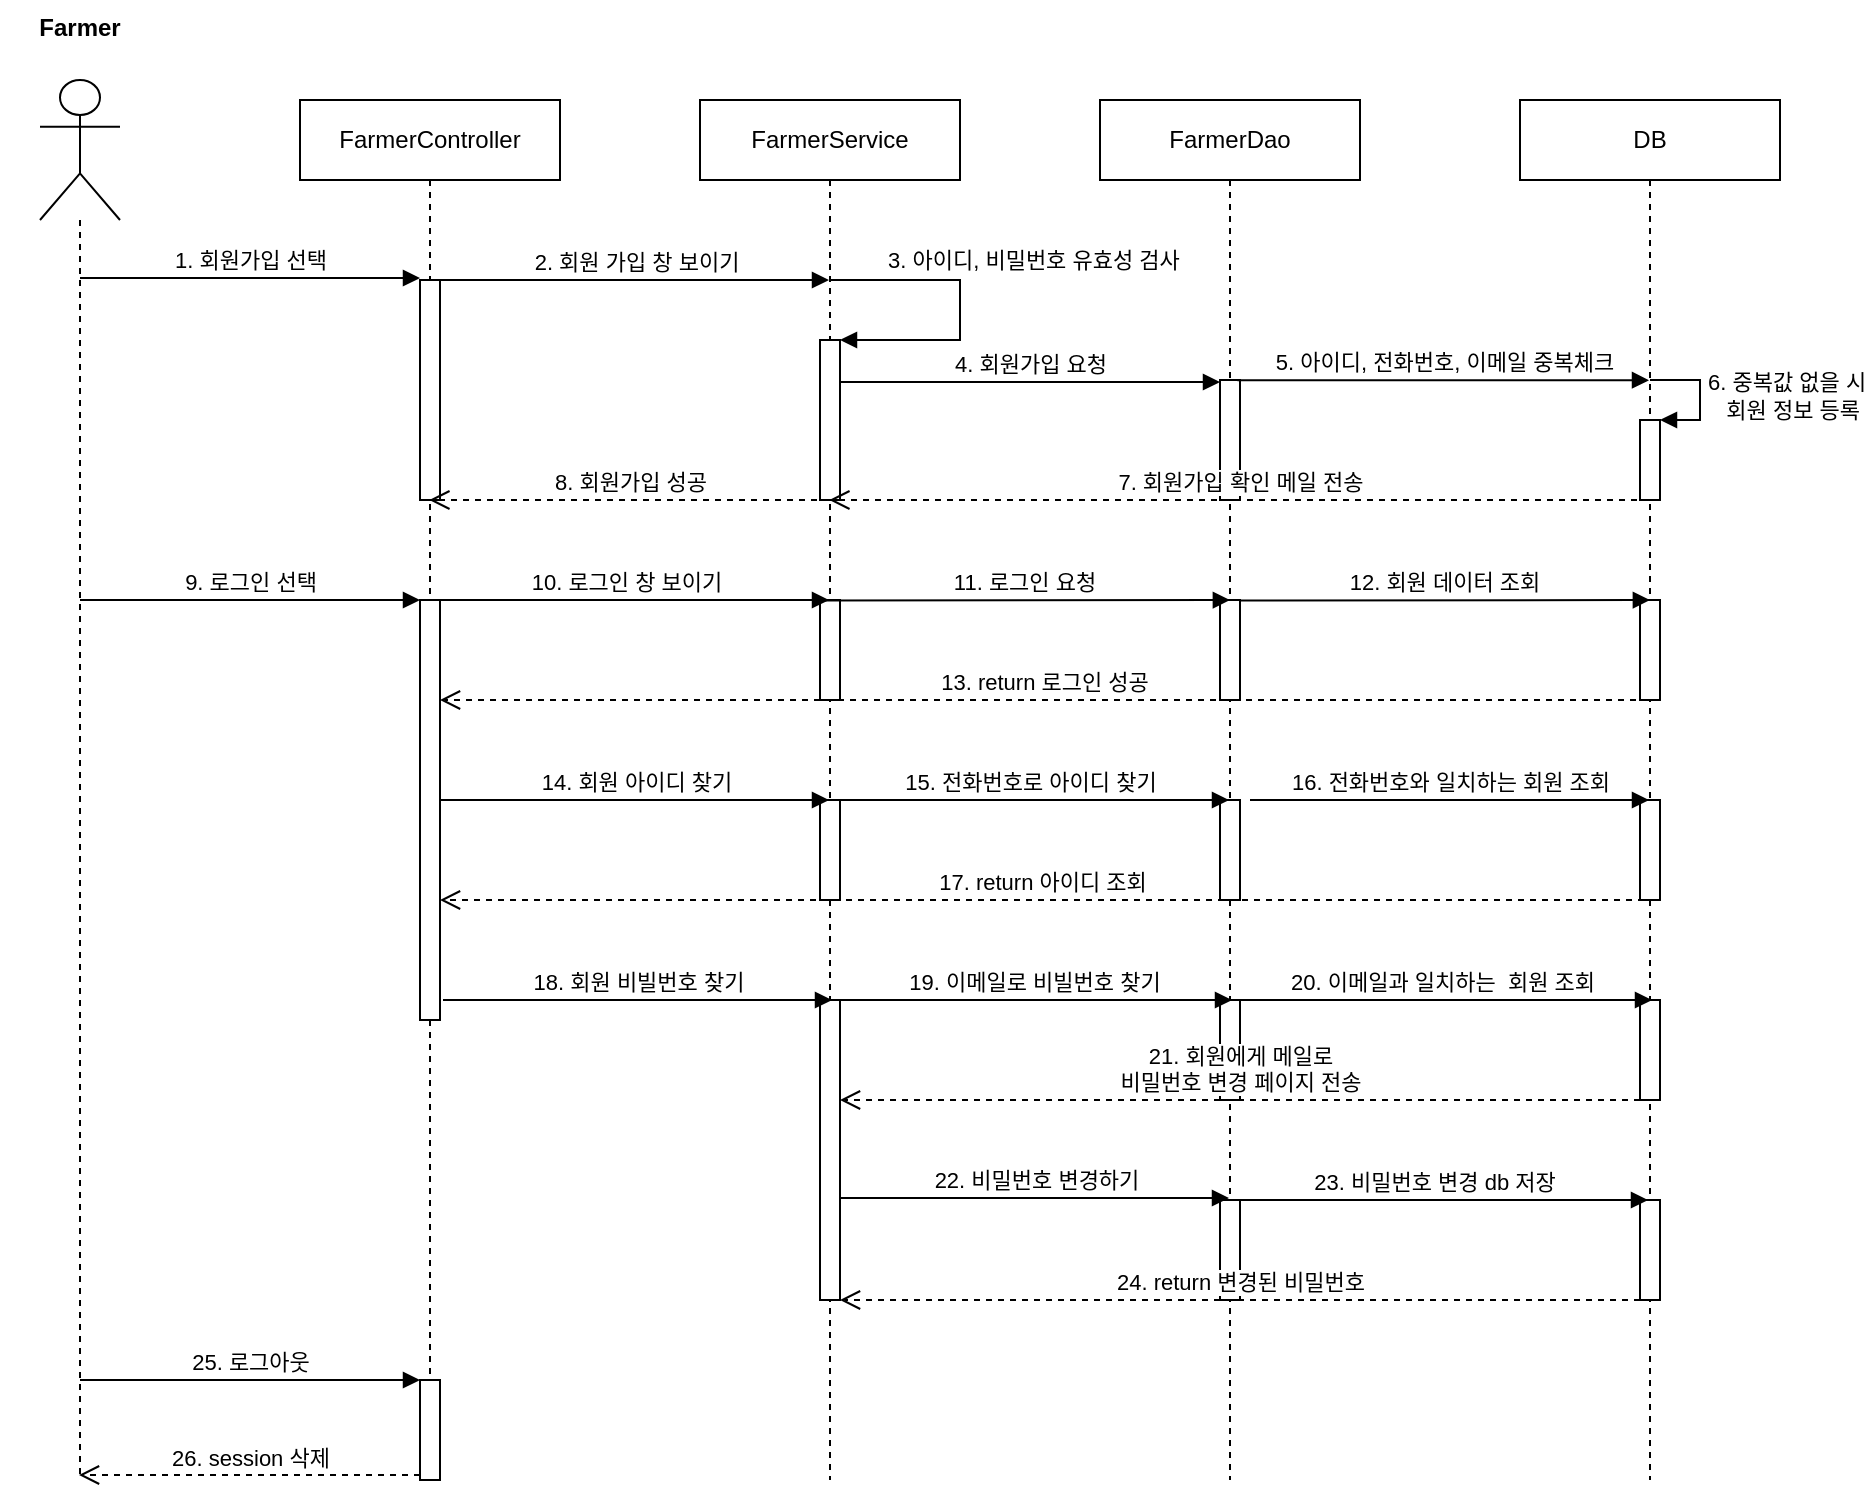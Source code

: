 <mxfile version="13.6.2" type="device"><diagram id="kgpKYQtTHZ0yAKxKKP6v" name="Page-1"><mxGraphModel dx="1422" dy="713" grid="1" gridSize="10" guides="1" tooltips="1" connect="1" arrows="1" fold="1" page="1" pageScale="1" pageWidth="850" pageHeight="1100" math="0" shadow="0"><root><mxCell id="0"/><mxCell id="1" parent="0"/><mxCell id="8dyX1ecPeTQKbDnIwETH-38" value="" style="shape=umlLifeline;participant=umlActor;perimeter=lifelinePerimeter;whiteSpace=wrap;html=1;container=1;collapsible=0;recursiveResize=0;verticalAlign=top;spacingTop=36;labelBackgroundColor=#ffffff;outlineConnect=0;size=70;" parent="1" vertex="1"><mxGeometry x="30" y="60" width="40" height="700" as="geometry"/></mxCell><mxCell id="8dyX1ecPeTQKbDnIwETH-39" value="FarmerController" style="shape=umlLifeline;perimeter=lifelinePerimeter;whiteSpace=wrap;html=1;container=1;collapsible=0;recursiveResize=0;outlineConnect=0;" parent="1" vertex="1"><mxGeometry x="160" y="70" width="130" height="690" as="geometry"/></mxCell><mxCell id="8dyX1ecPeTQKbDnIwETH-64" value="" style="html=1;points=[];perimeter=orthogonalPerimeter;" parent="8dyX1ecPeTQKbDnIwETH-39" vertex="1"><mxGeometry x="60" y="250" width="10" height="210" as="geometry"/></mxCell><mxCell id="8dyX1ecPeTQKbDnIwETH-40" value="FarmerService" style="shape=umlLifeline;perimeter=lifelinePerimeter;whiteSpace=wrap;html=1;container=1;collapsible=0;recursiveResize=0;outlineConnect=0;" parent="1" vertex="1"><mxGeometry x="360" y="70" width="130" height="690" as="geometry"/></mxCell><mxCell id="0hrxIlTXcHfcb8WXV3WB-2" value="" style="html=1;points=[];perimeter=orthogonalPerimeter;" parent="8dyX1ecPeTQKbDnIwETH-40" vertex="1"><mxGeometry x="60" y="250" width="10" height="50" as="geometry"/></mxCell><mxCell id="sChY_oOzbO9Sp7qBZJi5-5" value="" style="html=1;points=[];perimeter=orthogonalPerimeter;" parent="8dyX1ecPeTQKbDnIwETH-40" vertex="1"><mxGeometry x="60" y="350" width="10" height="50" as="geometry"/></mxCell><mxCell id="sChY_oOzbO9Sp7qBZJi5-16" value="" style="html=1;points=[];perimeter=orthogonalPerimeter;" parent="8dyX1ecPeTQKbDnIwETH-40" vertex="1"><mxGeometry x="60" y="450" width="10" height="150" as="geometry"/></mxCell><mxCell id="8dyX1ecPeTQKbDnIwETH-41" value="FarmerDao" style="shape=umlLifeline;perimeter=lifelinePerimeter;whiteSpace=wrap;html=1;container=1;collapsible=0;recursiveResize=0;outlineConnect=0;" parent="1" vertex="1"><mxGeometry x="560" y="70" width="130" height="690" as="geometry"/></mxCell><mxCell id="0hrxIlTXcHfcb8WXV3WB-3" value="" style="html=1;points=[];perimeter=orthogonalPerimeter;" parent="8dyX1ecPeTQKbDnIwETH-41" vertex="1"><mxGeometry x="60" y="250" width="10" height="50" as="geometry"/></mxCell><mxCell id="sChY_oOzbO9Sp7qBZJi5-6" value="" style="html=1;points=[];perimeter=orthogonalPerimeter;" parent="8dyX1ecPeTQKbDnIwETH-41" vertex="1"><mxGeometry x="60" y="350" width="10" height="50" as="geometry"/></mxCell><mxCell id="sChY_oOzbO9Sp7qBZJi5-17" value="" style="html=1;points=[];perimeter=orthogonalPerimeter;" parent="8dyX1ecPeTQKbDnIwETH-41" vertex="1"><mxGeometry x="60" y="450" width="10" height="50" as="geometry"/></mxCell><mxCell id="sChY_oOzbO9Sp7qBZJi5-23" value="" style="html=1;points=[];perimeter=orthogonalPerimeter;" parent="8dyX1ecPeTQKbDnIwETH-41" vertex="1"><mxGeometry x="60" y="550" width="10" height="50" as="geometry"/></mxCell><mxCell id="8dyX1ecPeTQKbDnIwETH-42" value="DB" style="shape=umlLifeline;perimeter=lifelinePerimeter;whiteSpace=wrap;html=1;container=1;collapsible=0;recursiveResize=0;outlineConnect=0;" parent="1" vertex="1"><mxGeometry x="770" y="70" width="130" height="690" as="geometry"/></mxCell><mxCell id="0hrxIlTXcHfcb8WXV3WB-6" value="" style="html=1;points=[];perimeter=orthogonalPerimeter;" parent="8dyX1ecPeTQKbDnIwETH-42" vertex="1"><mxGeometry x="60" y="250" width="10" height="50" as="geometry"/></mxCell><mxCell id="sChY_oOzbO9Sp7qBZJi5-18" value="" style="html=1;points=[];perimeter=orthogonalPerimeter;" parent="8dyX1ecPeTQKbDnIwETH-42" vertex="1"><mxGeometry x="60" y="450" width="10" height="50" as="geometry"/></mxCell><mxCell id="sChY_oOzbO9Sp7qBZJi5-22" value="" style="html=1;points=[];perimeter=orthogonalPerimeter;" parent="8dyX1ecPeTQKbDnIwETH-42" vertex="1"><mxGeometry x="60" y="550" width="10" height="50" as="geometry"/></mxCell><mxCell id="8dyX1ecPeTQKbDnIwETH-68" value="10. 로그인 창 보이기" style="html=1;verticalAlign=bottom;endArrow=block;" parent="1" edge="1"><mxGeometry width="80" relative="1" as="geometry"><mxPoint x="220" y="320" as="sourcePoint"/><mxPoint x="424.5" y="320" as="targetPoint"/></mxGeometry></mxCell><mxCell id="8dyX1ecPeTQKbDnIwETH-69" value="11. 로그인 요청" style="html=1;verticalAlign=bottom;endArrow=block;entryX=0.538;entryY=0.13;entryDx=0;entryDy=0;entryPerimeter=0;" parent="1" edge="1"><mxGeometry width="80" relative="1" as="geometry"><mxPoint x="420" y="320.3" as="sourcePoint"/><mxPoint x="624.94" y="320.0" as="targetPoint"/></mxGeometry></mxCell><mxCell id="0hrxIlTXcHfcb8WXV3WB-1" value="12. 회원 데이터 조회" style="html=1;verticalAlign=bottom;endArrow=block;entryX=0.538;entryY=0.13;entryDx=0;entryDy=0;entryPerimeter=0;" parent="1" edge="1"><mxGeometry width="80" relative="1" as="geometry"><mxPoint x="630" y="320.3" as="sourcePoint"/><mxPoint x="834.94" y="320.0" as="targetPoint"/></mxGeometry></mxCell><mxCell id="sChY_oOzbO9Sp7qBZJi5-1" value="13. return 로그인 성공" style="html=1;verticalAlign=bottom;endArrow=open;dashed=1;endSize=8;" parent="1" edge="1"><mxGeometry relative="1" as="geometry"><mxPoint x="834" y="370" as="sourcePoint"/><mxPoint x="230" y="370" as="targetPoint"/></mxGeometry></mxCell><mxCell id="sChY_oOzbO9Sp7qBZJi5-4" value="14. 회원 아이디 찾기" style="html=1;verticalAlign=bottom;endArrow=block;" parent="1" edge="1"><mxGeometry width="80" relative="1" as="geometry"><mxPoint x="230" y="420" as="sourcePoint"/><mxPoint x="424.5" y="420" as="targetPoint"/></mxGeometry></mxCell><mxCell id="sChY_oOzbO9Sp7qBZJi5-7" value="15. 전화번호로 아이디 찾기" style="html=1;verticalAlign=bottom;endArrow=block;" parent="1" edge="1"><mxGeometry width="80" relative="1" as="geometry"><mxPoint x="425" y="420" as="sourcePoint"/><mxPoint x="624.5" y="420" as="targetPoint"/></mxGeometry></mxCell><mxCell id="sChY_oOzbO9Sp7qBZJi5-8" value="" style="html=1;points=[];perimeter=orthogonalPerimeter;" parent="1" vertex="1"><mxGeometry x="830" y="420" width="10" height="50" as="geometry"/></mxCell><mxCell id="sChY_oOzbO9Sp7qBZJi5-9" value="16. 전화번호와 일치하는 회원 조회" style="html=1;verticalAlign=bottom;endArrow=block;" parent="1" edge="1"><mxGeometry width="80" relative="1" as="geometry"><mxPoint x="635" y="420" as="sourcePoint"/><mxPoint x="834.5" y="420" as="targetPoint"/></mxGeometry></mxCell><mxCell id="sChY_oOzbO9Sp7qBZJi5-10" value="17. return 아이디 조회" style="html=1;verticalAlign=bottom;endArrow=open;dashed=1;endSize=8;exitX=0.2;exitY=1;exitDx=0;exitDy=0;exitPerimeter=0;" parent="1" source="sChY_oOzbO9Sp7qBZJi5-8" edge="1"><mxGeometry relative="1" as="geometry"><mxPoint x="820" y="470" as="sourcePoint"/><mxPoint x="230" y="470" as="targetPoint"/></mxGeometry></mxCell><mxCell id="sChY_oOzbO9Sp7qBZJi5-13" value="18. 회원 비빌번호 찾기" style="html=1;verticalAlign=bottom;endArrow=block;" parent="1" edge="1"><mxGeometry width="80" relative="1" as="geometry"><mxPoint x="231.5" y="520" as="sourcePoint"/><mxPoint x="426" y="520" as="targetPoint"/></mxGeometry></mxCell><mxCell id="sChY_oOzbO9Sp7qBZJi5-14" value="19. 이메일로 비빌번호 찾기" style="html=1;verticalAlign=bottom;endArrow=block;" parent="1" edge="1"><mxGeometry width="80" relative="1" as="geometry"><mxPoint x="426.5" y="520" as="sourcePoint"/><mxPoint x="626" y="520" as="targetPoint"/></mxGeometry></mxCell><mxCell id="sChY_oOzbO9Sp7qBZJi5-15" value="20. 이메일과 일치하는&amp;nbsp; 회원 조회" style="html=1;verticalAlign=bottom;endArrow=block;" parent="1" edge="1"><mxGeometry width="80" relative="1" as="geometry"><mxPoint x="624.5" y="520" as="sourcePoint"/><mxPoint x="836" y="520" as="targetPoint"/></mxGeometry></mxCell><mxCell id="sChY_oOzbO9Sp7qBZJi5-19" value="21. 회원에게 메일로 &lt;br&gt;비밀번호 변경 페이지 전송" style="html=1;verticalAlign=bottom;endArrow=open;dashed=1;endSize=8;exitX=0.2;exitY=1;exitDx=0;exitDy=0;exitPerimeter=0;" parent="1" edge="1"><mxGeometry relative="1" as="geometry"><mxPoint x="830" y="570" as="sourcePoint"/><mxPoint x="430" y="570" as="targetPoint"/></mxGeometry></mxCell><mxCell id="sChY_oOzbO9Sp7qBZJi5-20" value="22. 비밀번호 변경하기" style="html=1;verticalAlign=bottom;endArrow=block;" parent="1" edge="1"><mxGeometry width="80" relative="1" as="geometry"><mxPoint x="430" y="619" as="sourcePoint"/><mxPoint x="624.5" y="619" as="targetPoint"/></mxGeometry></mxCell><mxCell id="sChY_oOzbO9Sp7qBZJi5-21" value="23. 비밀번호 변경 db 저장" style="html=1;verticalAlign=bottom;endArrow=block;" parent="1" edge="1"><mxGeometry width="80" relative="1" as="geometry"><mxPoint x="620" y="620" as="sourcePoint"/><mxPoint x="834" y="620" as="targetPoint"/></mxGeometry></mxCell><mxCell id="sChY_oOzbO9Sp7qBZJi5-24" value="24. return 변경된 비밀번호" style="html=1;verticalAlign=bottom;endArrow=open;dashed=1;endSize=8;exitX=0.2;exitY=1;exitDx=0;exitDy=0;exitPerimeter=0;" parent="1" edge="1"><mxGeometry relative="1" as="geometry"><mxPoint x="830" y="670" as="sourcePoint"/><mxPoint x="430" y="670" as="targetPoint"/></mxGeometry></mxCell><mxCell id="sChY_oOzbO9Sp7qBZJi5-26" value="" style="html=1;points=[];perimeter=orthogonalPerimeter;" parent="1" vertex="1"><mxGeometry x="220" y="710" width="10" height="50" as="geometry"/></mxCell><mxCell id="sChY_oOzbO9Sp7qBZJi5-27" value="25. 로그아웃" style="html=1;verticalAlign=bottom;endArrow=block;entryX=0;entryY=0;" parent="1" target="sChY_oOzbO9Sp7qBZJi5-26" edge="1"><mxGeometry relative="1" as="geometry"><mxPoint x="50" y="710" as="sourcePoint"/></mxGeometry></mxCell><mxCell id="sChY_oOzbO9Sp7qBZJi5-28" value="26. session 삭제" style="html=1;verticalAlign=bottom;endArrow=open;dashed=1;endSize=8;exitX=0;exitY=0.95;" parent="1" source="sChY_oOzbO9Sp7qBZJi5-26" edge="1"><mxGeometry relative="1" as="geometry"><mxPoint x="49.5" y="757.5" as="targetPoint"/></mxGeometry></mxCell><mxCell id="sChY_oOzbO9Sp7qBZJi5-30" value="9. 로그인 선택" style="html=1;verticalAlign=bottom;endArrow=block;" parent="1" edge="1"><mxGeometry width="80" relative="1" as="geometry"><mxPoint x="50" y="320" as="sourcePoint"/><mxPoint x="220" y="320" as="targetPoint"/></mxGeometry></mxCell><mxCell id="Ey0JMVW_WHam3GO5uxc5-2" value="Farmer" style="text;align=center;fontStyle=1;verticalAlign=middle;spacingLeft=3;spacingRight=3;strokeColor=none;rotatable=0;points=[[0,0.5],[1,0.5]];portConstraint=eastwest;" parent="1" vertex="1"><mxGeometry x="10" y="20" width="80" height="26" as="geometry"/></mxCell><mxCell id="QsBHSsEfDqIlPNr9NhaL-2" value="1. 회원가입 선택" style="html=1;verticalAlign=bottom;endArrow=block;" edge="1" parent="1"><mxGeometry width="80" relative="1" as="geometry"><mxPoint x="50" y="159" as="sourcePoint"/><mxPoint x="220" y="159" as="targetPoint"/></mxGeometry></mxCell><mxCell id="QsBHSsEfDqIlPNr9NhaL-3" value="" style="html=1;points=[];perimeter=orthogonalPerimeter;" vertex="1" parent="1"><mxGeometry x="220" y="160" width="10" height="110" as="geometry"/></mxCell><mxCell id="QsBHSsEfDqIlPNr9NhaL-4" value="" style="html=1;points=[];perimeter=orthogonalPerimeter;" vertex="1" parent="1"><mxGeometry x="420" y="190" width="10" height="80" as="geometry"/></mxCell><mxCell id="QsBHSsEfDqIlPNr9NhaL-5" value="3. 아이디, 비밀번호 유효성 검사" style="edgeStyle=orthogonalEdgeStyle;html=1;align=left;spacingLeft=2;endArrow=block;rounded=0;entryX=1;entryY=0;" edge="1" parent="1" target="QsBHSsEfDqIlPNr9NhaL-4"><mxGeometry x="-0.679" y="10" relative="1" as="geometry"><mxPoint x="424.667" y="160" as="sourcePoint"/><Array as="points"><mxPoint x="490" y="160"/><mxPoint x="490" y="190"/></Array><mxPoint as="offset"/></mxGeometry></mxCell><mxCell id="QsBHSsEfDqIlPNr9NhaL-6" value="" style="html=1;points=[];perimeter=orthogonalPerimeter;" vertex="1" parent="1"><mxGeometry x="620" y="210" width="10" height="60" as="geometry"/></mxCell><mxCell id="QsBHSsEfDqIlPNr9NhaL-7" value="" style="html=1;points=[];perimeter=orthogonalPerimeter;" vertex="1" parent="1"><mxGeometry x="830" y="230" width="10" height="40" as="geometry"/></mxCell><mxCell id="QsBHSsEfDqIlPNr9NhaL-8" value="6. 중복값 없을 시 &lt;br&gt;&amp;nbsp; &amp;nbsp;회원 정보 등록" style="edgeStyle=orthogonalEdgeStyle;html=1;align=left;spacingLeft=2;endArrow=block;rounded=0;entryX=1;entryY=0;" edge="1" parent="1" target="QsBHSsEfDqIlPNr9NhaL-7"><mxGeometry relative="1" as="geometry"><mxPoint x="835" y="210" as="sourcePoint"/><Array as="points"><mxPoint x="860" y="210"/></Array></mxGeometry></mxCell><mxCell id="QsBHSsEfDqIlPNr9NhaL-9" value="2. 회원 가입 창 보이기" style="html=1;verticalAlign=bottom;endArrow=block;" edge="1" parent="1"><mxGeometry width="80" relative="1" as="geometry"><mxPoint x="230" y="160" as="sourcePoint"/><mxPoint x="424.5" y="160" as="targetPoint"/></mxGeometry></mxCell><mxCell id="QsBHSsEfDqIlPNr9NhaL-10" value="4. 회원가입 요청" style="html=1;verticalAlign=bottom;endArrow=block;" edge="1" parent="1" target="QsBHSsEfDqIlPNr9NhaL-6"><mxGeometry width="80" relative="1" as="geometry"><mxPoint x="430" y="211" as="sourcePoint"/><mxPoint x="620" y="160" as="targetPoint"/></mxGeometry></mxCell><mxCell id="QsBHSsEfDqIlPNr9NhaL-11" value="5. 아이디, 전화번호, 이메일 중복체크" style="html=1;verticalAlign=bottom;endArrow=block;exitX=0.871;exitY=0.002;exitDx=0;exitDy=0;exitPerimeter=0;" edge="1" parent="1" source="QsBHSsEfDqIlPNr9NhaL-6"><mxGeometry width="80" relative="1" as="geometry"><mxPoint x="620" y="160" as="sourcePoint"/><mxPoint x="834.5" y="210.12" as="targetPoint"/></mxGeometry></mxCell><mxCell id="QsBHSsEfDqIlPNr9NhaL-12" value="7. 회원가입 확인 메일 전송" style="html=1;verticalAlign=bottom;endArrow=open;dashed=1;endSize=8;" edge="1" parent="1"><mxGeometry relative="1" as="geometry"><mxPoint x="834.5" y="270" as="sourcePoint"/><mxPoint x="424.667" y="270" as="targetPoint"/><Array as="points"><mxPoint x="740" y="270"/></Array></mxGeometry></mxCell><mxCell id="QsBHSsEfDqIlPNr9NhaL-13" value="8. 회원가입 성공" style="html=1;verticalAlign=bottom;endArrow=open;dashed=1;endSize=8;" edge="1" parent="1"><mxGeometry relative="1" as="geometry"><mxPoint x="424.5" y="270" as="sourcePoint"/><mxPoint x="224.667" y="270" as="targetPoint"/><Array as="points"><mxPoint x="320" y="270"/></Array></mxGeometry></mxCell></root></mxGraphModel></diagram></mxfile>